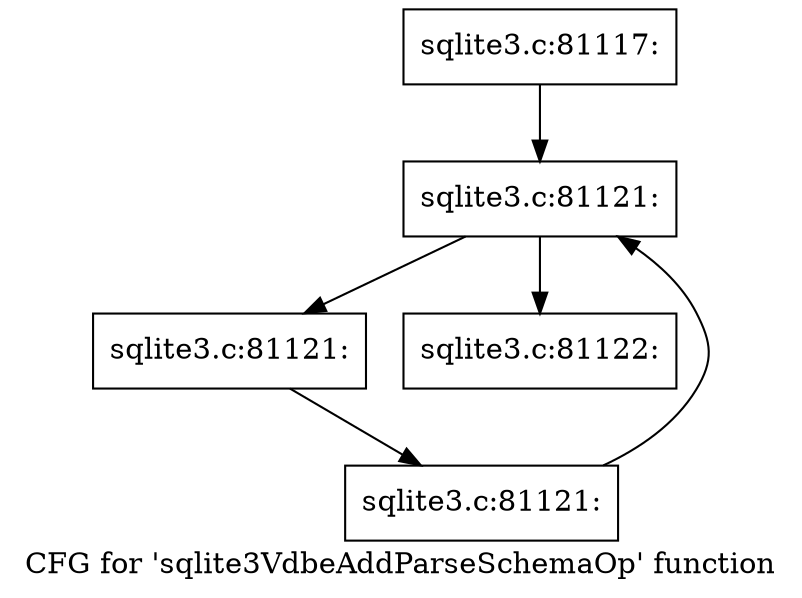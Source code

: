 digraph "CFG for 'sqlite3VdbeAddParseSchemaOp' function" {
	label="CFG for 'sqlite3VdbeAddParseSchemaOp' function";

	Node0x55c0f90b2140 [shape=record,label="{sqlite3.c:81117:}"];
	Node0x55c0f90b2140 -> Node0x55c0f90b3e00;
	Node0x55c0f90b3e00 [shape=record,label="{sqlite3.c:81121:}"];
	Node0x55c0f90b3e00 -> Node0x55c0f90b4020;
	Node0x55c0f90b3e00 -> Node0x55c0f90b3890;
	Node0x55c0f90b4020 [shape=record,label="{sqlite3.c:81121:}"];
	Node0x55c0f90b4020 -> Node0x55c0f90b3f90;
	Node0x55c0f90b3f90 [shape=record,label="{sqlite3.c:81121:}"];
	Node0x55c0f90b3f90 -> Node0x55c0f90b3e00;
	Node0x55c0f90b3890 [shape=record,label="{sqlite3.c:81122:}"];
}
